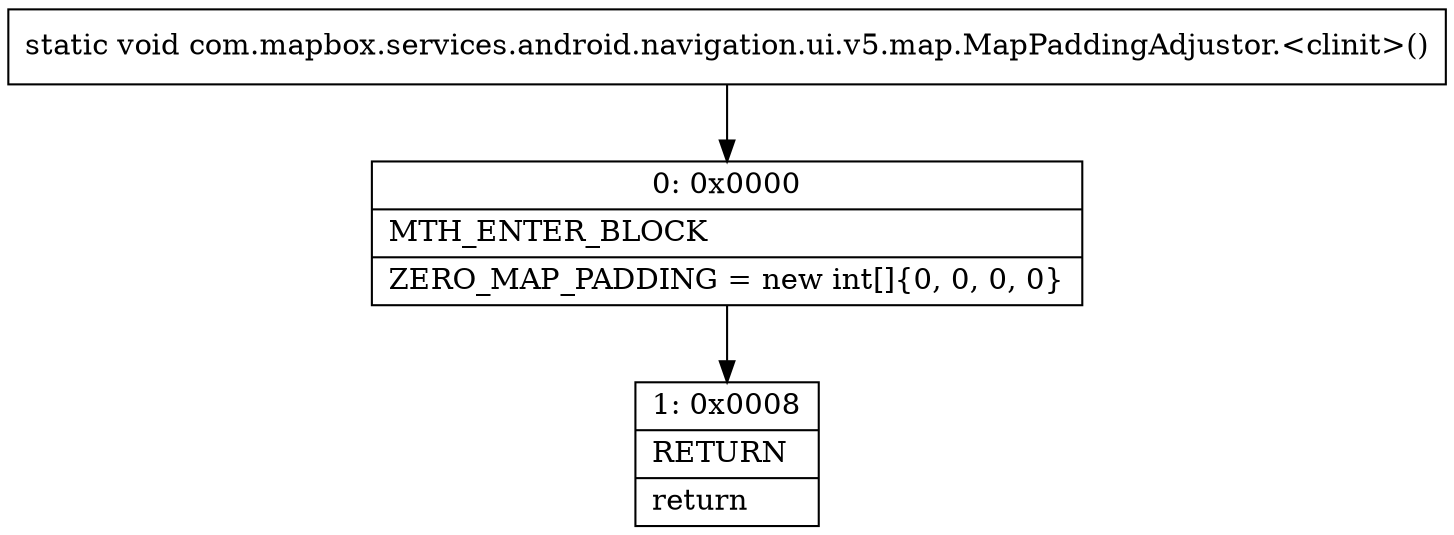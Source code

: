 digraph "CFG forcom.mapbox.services.android.navigation.ui.v5.map.MapPaddingAdjustor.\<clinit\>()V" {
Node_0 [shape=record,label="{0\:\ 0x0000|MTH_ENTER_BLOCK\l|ZERO_MAP_PADDING = new int[]\{0, 0, 0, 0\}\l}"];
Node_1 [shape=record,label="{1\:\ 0x0008|RETURN\l|return\l}"];
MethodNode[shape=record,label="{static void com.mapbox.services.android.navigation.ui.v5.map.MapPaddingAdjustor.\<clinit\>() }"];
MethodNode -> Node_0;
Node_0 -> Node_1;
}

